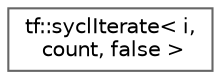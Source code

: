 digraph "类继承关系图"
{
 // LATEX_PDF_SIZE
  bgcolor="transparent";
  edge [fontname=Helvetica,fontsize=10,labelfontname=Helvetica,labelfontsize=10];
  node [fontname=Helvetica,fontsize=10,shape=box,height=0.2,width=0.4];
  rankdir="LR";
  Node0 [id="Node000000",label="tf::syclIterate\< i,\l count, false \>",height=0.2,width=0.4,color="grey40", fillcolor="white", style="filled",URL="$structtf_1_1sycl_iterate_3_01i_00_01count_00_01false_01_4.html",tooltip=" "];
}
